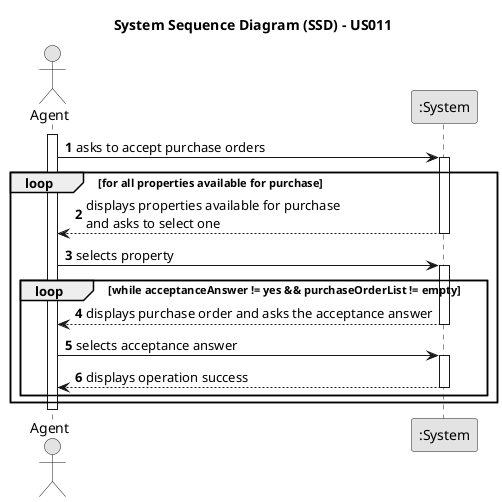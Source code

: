 @startuml
skinparam monochrome true
skinparam packageStyle rectangle
skinparam shadowing false

title System Sequence Diagram (SSD) - US011

autonumber

actor "Agent" as Agent
participant ":System" as System

activate Agent
    Agent -> System : asks to accept purchase orders
    activate System

    loop for all properties available for purchase

    System --> Agent : displays properties available for purchase \nand asks to select one
    deactivate System

    Agent -> System : selects property
    activate System

    loop while acceptanceAnswer != yes && purchaseOrderList != empty

    System -->  Agent: displays purchase order and asks the acceptance answer
    deactivate System

    Agent -> System  : selects acceptance answer
    activate System

    System --> Agent : displays operation success
    deactivate System

    end loop
    end loop

deactivate Agent
@enduml